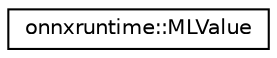 digraph "Graphical Class Hierarchy"
{
  edge [fontname="Helvetica",fontsize="10",labelfontname="Helvetica",labelfontsize="10"];
  node [fontname="Helvetica",fontsize="10",shape=record];
  rankdir="LR";
  Node0 [label="onnxruntime::MLValue",height=0.2,width=0.4,color="black", fillcolor="white", style="filled",URL="$classonnxruntime_1_1MLValue.html"];
}
